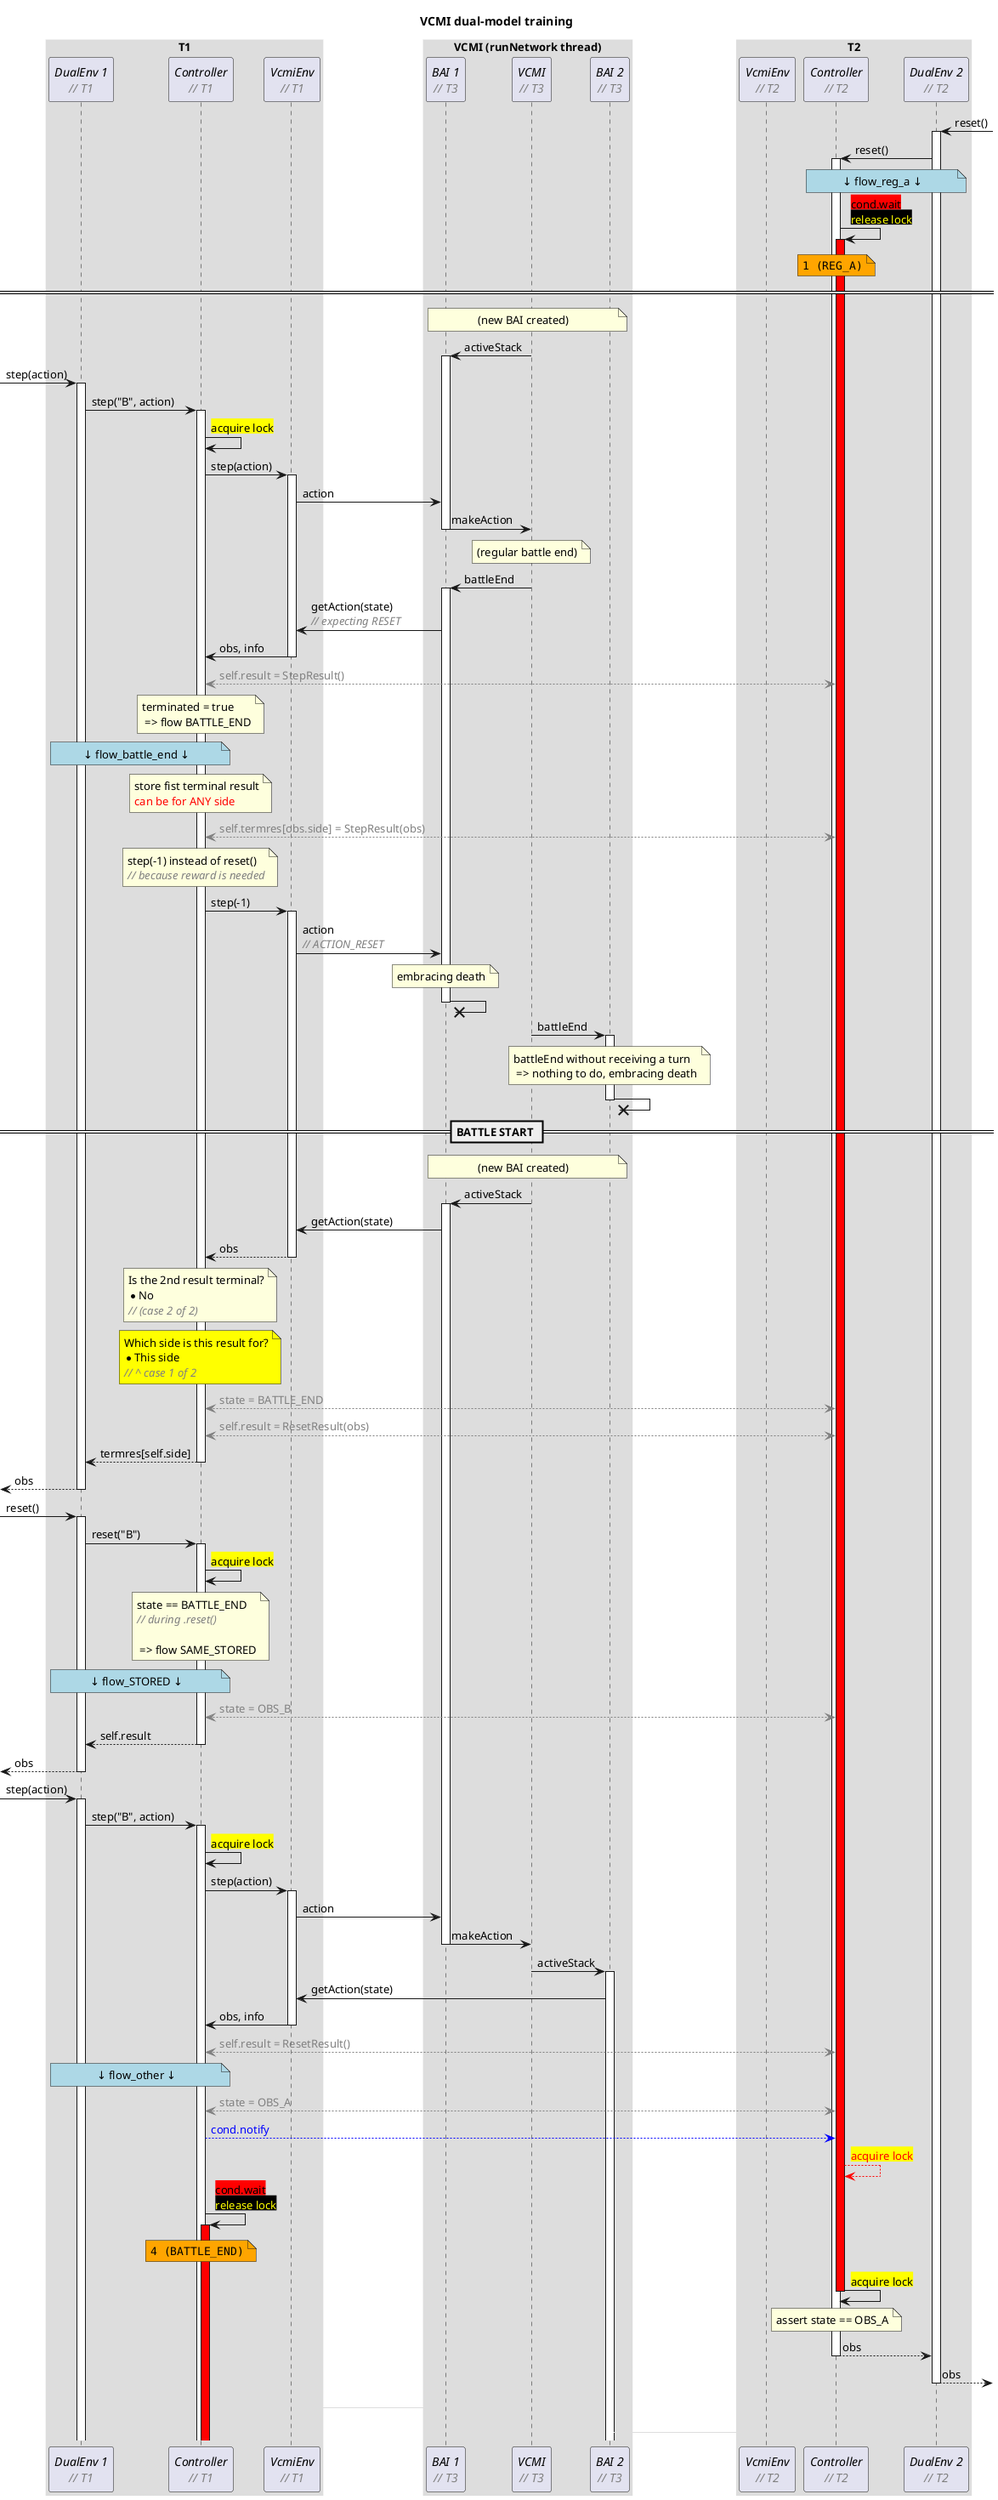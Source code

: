 @startuml "dual-env"

title "VCMI dual-model training"
' title "WWWWWWWWWWWWWWWWWWWWWWWWWWWWWWWWWWWWWWWWWWWWWWWWWWWWWWWWWWWWWWWWWWWWWWWWWWWWWWWWWWWWWWWWWWWWWWWWWWWWWWWWWWWWWWWWWWWWWWWW"

skinparam sequenceBoxBorderColor #FFF

!$nbsp = "<U+00A0>"

' workaround the fact that text alignment can only be
' set globally. Using hspace(n) returns N monospaced
' $nbsp chars
!function $hspace($length)
  !$res = ""
  !$i = $length
  !while $i > 0
    !$res = $res + $nbsp
    !$i = $i - 1
  !endwhile
  !return "<font:monospaced>"+$res+"</font>"
!endfunction

!function $desc($txt)
  !return "<font:Arial><color:Gray><i>// "+$txt+"</i></color></font>"
!endfunction

!function $lock_acq_fail_text()
  !return "<back:yellow><color:red>acquire lock</color></back>"
!endfunction

!function $lock_rel_text()
  !return "<color:yellow><back:black>release lock</back></color>"
!endfunction

!procedure $lock_acq_fail($node)
  $node -> $node : $lock_acq_fail_text()
  activate $node #red
!endprocedure

!procedure $lock_acq_direct($node)
  $node -> $node : <back:yellow>acquire lock</back>
!endprocedure

!procedure $lock_acq_latent($node)
  $lock_acq_direct($node)
  deactivate $node
!endprocedure

!procedure $lock_rel($node)
  $node -> $node : $lock_rel_text()
!endprocedure

!procedure $cond_wait($node)
  $node -> $node : <back:red>cond.wait</back>\n$lock_rel_text()
  activate $node #red
!endprocedure

!procedure $cond_wait($node, $waitName)
  $node -> $node : <back:red>cond.wait</back>\n$lock_rel_text()
  activate $node #red
  note over $node #orange : <font:monospaced>$waitName
!endprocedure

!procedure $cond_notify($NodeA, $NodeB)
  $NodeA --[#blue]> $NodeB : <color:blue>cond.notify</color>
  $NodeB --[#red]> $NodeB : $lock_acq_fail_text()
!endfunction

!procedure $cond_switch($NodeA, $NodeB)
  $cond_notify($NodeA, $NodeB)
  $cond_wait($NodeA)
  $lock_acq_latent($NodeB)
!endfunction

!procedure $cond_switch($NodeA, $NodeB, $waitName)
  $cond_notify($NodeA, $NodeB)
  $cond_wait($NodeA, $waitName)
  $lock_acq_latent($NodeB)
!endfunction

!procedure $flow(envid, $flowname)
  note over CTRL##envid, DualEnv##envid #LightBlue : ↓ flow_##$flowname ↓
!endprocedure

!function $replace($txt, $search, $repl)
  !$replaced = ""
  !while %strpos($txt, $search) >= 0
    !$position = %strpos($txt, $search)
    !$replaced = $replaced + %substr($txt, 0, $position) + $repl
    !$txt = %substr($txt, $position + %strlen($search))
  !endwhile
  !return $replaced + $txt
!endfunction

!procedure $sharevar($node1, $node2, $txt)
  $node1 <--[#gray]> $node2 : <color:gray>$replace($txt,"\n","</color>\n<color:gray>")</color>
!endfunction

!procedure $sharevar($txt)
  $sharevar(CTRL1, CTRL2, $txt)
!endfunction

' avoids super long note lines in the diagram
!function $str($txt)
  !return $replace($txt, "\n", %newline())
!endfunction

box "T1"
  participant "//DualEnv 1//\n$desc(T1)" as DualEnv1
  participant "//Controller//\n$desc(T1)" as CTRL1
  participant "//VcmiEnv//\n$desc(T1)" as env1
end box

box "VCMI (runNetwork thread)"
participant "//BAI 1//\n$desc(T3)" as BAI1
participant "//VCMI//\n$desc(T3)" as VCMI
participant "//BAI 2//\n$desc(T3)" as BAI2
end box

box "T2"
  participant "//VcmiEnv//\n$desc(T2)" as env2
  participant "//Controller//\n$desc(T2)" as CTRL2
  participant "//DualEnv 2//\n$desc(T2)" as DualEnv2
end box

]-> DualEnv2 ++ : reset()
DualEnv2 -> CTRL2 ++ : reset()
$flow(2, reg_a)
$cond_wait(CTRL2, "1 (REG_A)")

==  ==

note over BAI1, BAI2 : (new BAI created)

VCMI -> BAI1 ++ : activeStack

-> DualEnv1 ++ : step(action)
DualEnv1 -> CTRL1 ++ : step("B", action)
$lock_acq_direct(CTRL1)
CTRL1 -> env1 ++ : step(action)
env1 -> BAI1 : action
BAI1 -> VCMI -- : makeAction

note over VCMI : (regular battle end)

VCMI -> BAI1 ++: battleEnd
BAI1 -> env1: getAction(state)\n$desc("expecting RESET")
env1 -> CTRL1 -- : obs, info

$sharevar("self.result = StepResult()")

note over CTRL1
terminated = true
 => flow BATTLE_END
end note

$flow(1, battle_end)

note over CTRL1
store fist terminal result
<color:red>can be for ANY side
end note

$sharevar("self.termres[obs.side] = StepResult(obs)")

note over CTRL1
step(-1) instead of reset()
$desc("because reward is needed")
end note

CTRL1 -> env1 ++ : step(-1)
env1 -> BAI1 : action\n$desc("ACTION_RESET")
note over BAI1 : embracing death
BAI1 -X BAI1 -- :

VCMI -> BAI2 ++ : battleEnd
note over BAI2
battleEnd without receiving a turn
 => nothing to do, embracing death
end note
BAI2 -X BAI2 -- :

== BATTLE START ==

note over BAI1, BAI2 : (new BAI created)

VCMI -> BAI1 ++ : activeStack
BAI1 -> env1 : getAction(state)
env1 --> CTRL1 -- : obs

note over CTRL1
Is the 2nd result terminal?
* No
$desc("(case 2 of 2)")
end note

note over CTRL1 #yellow
Which side is this result for?
* This side
$desc("^ case 1 of 2")
end note

$sharevar("state = BATTLE_END")

$sharevar("self.result = ResetResult(obs)")
CTRL1 --> DualEnv1 -- : termres[self.side]
[<-- DualEnv1 -- : obs

-> DualEnv1 ++ : reset()
DualEnv1 -> CTRL1 ++ : reset("B")
$lock_acq_direct(CTRL1)

note over CTRL1
state == BATTLE_END
$desc("during .reset()")

 => flow SAME_STORED
end note

$flow(1, STORED)
$sharevar("state = OBS_B")

CTRL1 --> DualEnv1 -- : self.result
[<-- DualEnv1 -- : obs


-> DualEnv1 ++ : step(action)
DualEnv1 -> CTRL1 ++ : step("B", action)
$lock_acq_direct(CTRL1)
CTRL1 -> env1 ++ : step(action)
env1 -> BAI1 : action
BAI1 -> VCMI -- : makeAction

VCMI -> BAI2 ++: activeStack
BAI2 -> env1: getAction(state)
env1 -> CTRL1 -- : obs, info

$sharevar("self.result = ResetResult()")

$flow(1, other)
$sharevar("state = OBS_A")
$cond_switch(CTRL1, CTRL2, "4 (BATTLE_END)")
note over CTRL2 : assert state == OBS_A
CTRL2 --> DualEnv2 -- : obs
DualEnv2 -->] -- : obs


''''''''''''''''''''''''''''''
''' HORIZONTAL SPACING

BAI1 -[#ddd]> env1 : $hspace(20)
BAI2 -[#ddd]> env2 : $hspace(20)

@enduml
